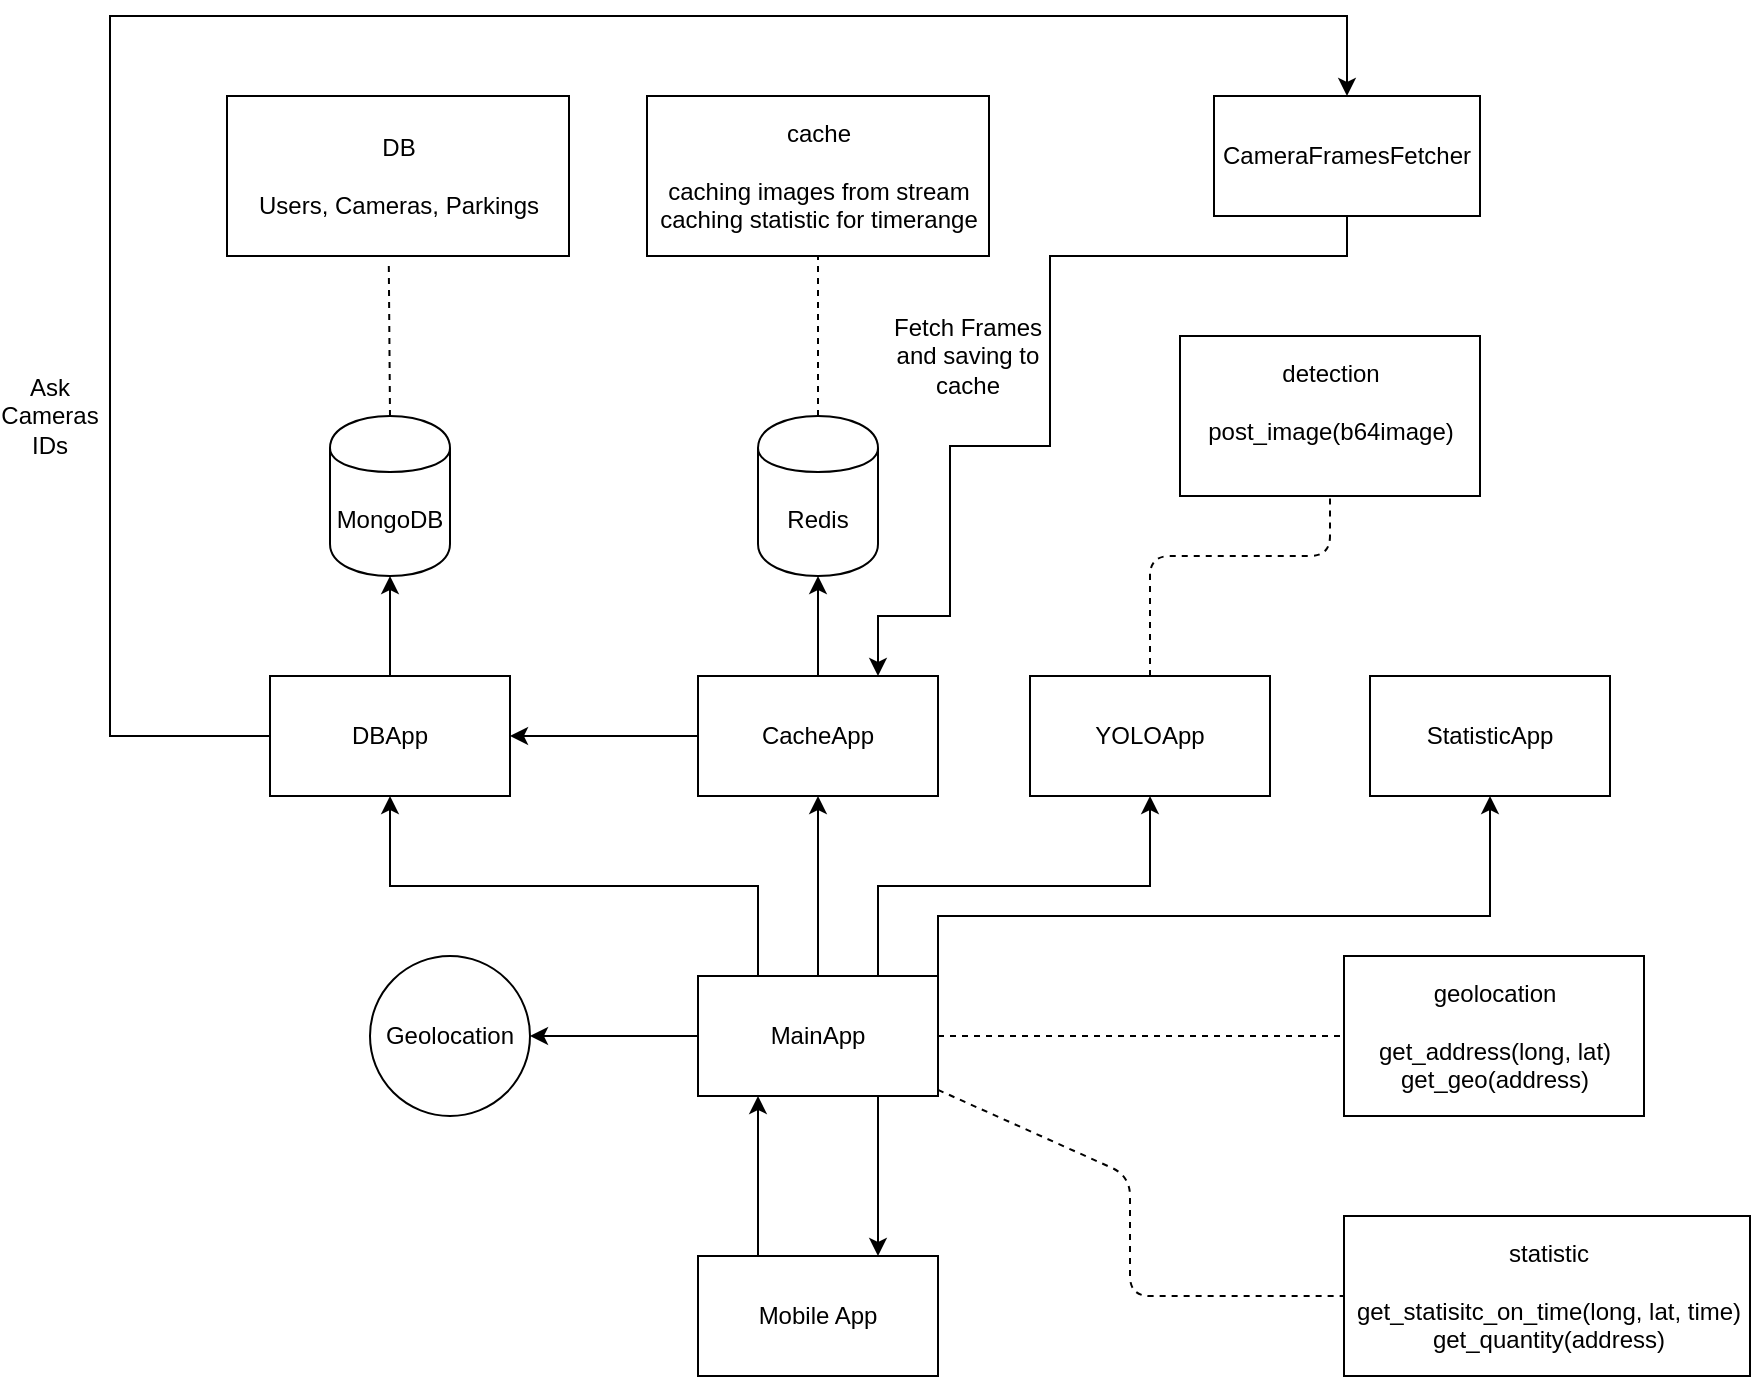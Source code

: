 <mxfile version="13.3.1" type="device"><diagram id="NIFeJiOtd8Y0fiY2GfI-" name="Page-1"><mxGraphModel dx="1422" dy="2031" grid="1" gridSize="10" guides="1" tooltips="1" connect="1" arrows="1" fold="1" page="1" pageScale="1" pageWidth="827" pageHeight="1169" math="0" shadow="0"><root><mxCell id="0"/><mxCell id="1" parent="0"/><mxCell id="oYIXmTs4V15snj8VmOu9-6" style="edgeStyle=orthogonalEdgeStyle;rounded=0;orthogonalLoop=1;jettySize=auto;html=1;exitX=0.25;exitY=0;exitDx=0;exitDy=0;entryX=0.25;entryY=1;entryDx=0;entryDy=0;" parent="1" source="oYIXmTs4V15snj8VmOu9-1" target="oYIXmTs4V15snj8VmOu9-2" edge="1"><mxGeometry relative="1" as="geometry"/></mxCell><mxCell id="oYIXmTs4V15snj8VmOu9-1" value="Mobile App" style="rounded=0;whiteSpace=wrap;html=1;" parent="1" vertex="1"><mxGeometry x="354" y="570" width="120" height="60" as="geometry"/></mxCell><mxCell id="oYIXmTs4V15snj8VmOu9-7" style="edgeStyle=orthogonalEdgeStyle;rounded=0;orthogonalLoop=1;jettySize=auto;html=1;exitX=0.75;exitY=1;exitDx=0;exitDy=0;entryX=0.75;entryY=0;entryDx=0;entryDy=0;" parent="1" source="oYIXmTs4V15snj8VmOu9-2" target="oYIXmTs4V15snj8VmOu9-1" edge="1"><mxGeometry relative="1" as="geometry"/></mxCell><mxCell id="oYIXmTs4V15snj8VmOu9-12" style="edgeStyle=orthogonalEdgeStyle;rounded=0;orthogonalLoop=1;jettySize=auto;html=1;exitX=0.25;exitY=0;exitDx=0;exitDy=0;entryX=0.5;entryY=1;entryDx=0;entryDy=0;" parent="1" source="oYIXmTs4V15snj8VmOu9-2" target="oYIXmTs4V15snj8VmOu9-3" edge="1"><mxGeometry relative="1" as="geometry"/></mxCell><mxCell id="oYIXmTs4V15snj8VmOu9-13" style="edgeStyle=orthogonalEdgeStyle;rounded=0;orthogonalLoop=1;jettySize=auto;html=1;exitX=0.5;exitY=0;exitDx=0;exitDy=0;entryX=0.5;entryY=1;entryDx=0;entryDy=0;" parent="1" source="oYIXmTs4V15snj8VmOu9-2" target="oYIXmTs4V15snj8VmOu9-4" edge="1"><mxGeometry relative="1" as="geometry"/></mxCell><mxCell id="oYIXmTs4V15snj8VmOu9-14" style="edgeStyle=orthogonalEdgeStyle;rounded=0;orthogonalLoop=1;jettySize=auto;html=1;exitX=0.75;exitY=0;exitDx=0;exitDy=0;entryX=0.5;entryY=1;entryDx=0;entryDy=0;" parent="1" source="oYIXmTs4V15snj8VmOu9-2" target="oYIXmTs4V15snj8VmOu9-5" edge="1"><mxGeometry relative="1" as="geometry"/></mxCell><mxCell id="oYIXmTs4V15snj8VmOu9-17" style="edgeStyle=orthogonalEdgeStyle;rounded=0;orthogonalLoop=1;jettySize=auto;html=1;exitX=0;exitY=0.5;exitDx=0;exitDy=0;entryX=1;entryY=0.5;entryDx=0;entryDy=0;" parent="1" source="oYIXmTs4V15snj8VmOu9-2" target="oYIXmTs4V15snj8VmOu9-8" edge="1"><mxGeometry relative="1" as="geometry"/></mxCell><mxCell id="oYIXmTs4V15snj8VmOu9-31" style="edgeStyle=orthogonalEdgeStyle;rounded=0;orthogonalLoop=1;jettySize=auto;html=1;exitX=1;exitY=0.25;exitDx=0;exitDy=0;entryX=0.5;entryY=1;entryDx=0;entryDy=0;" parent="1" source="oYIXmTs4V15snj8VmOu9-2" target="oYIXmTs4V15snj8VmOu9-30" edge="1"><mxGeometry relative="1" as="geometry"><Array as="points"><mxPoint x="474" y="400"/><mxPoint x="750" y="400"/></Array></mxGeometry></mxCell><mxCell id="oYIXmTs4V15snj8VmOu9-2" value="MainApp" style="rounded=0;whiteSpace=wrap;html=1;" parent="1" vertex="1"><mxGeometry x="354" y="430" width="120" height="60" as="geometry"/></mxCell><mxCell id="oYIXmTs4V15snj8VmOu9-16" style="edgeStyle=orthogonalEdgeStyle;rounded=0;orthogonalLoop=1;jettySize=auto;html=1;exitX=0.5;exitY=0;exitDx=0;exitDy=0;entryX=0.5;entryY=1;entryDx=0;entryDy=0;" parent="1" source="oYIXmTs4V15snj8VmOu9-3" target="oYIXmTs4V15snj8VmOu9-9" edge="1"><mxGeometry relative="1" as="geometry"/></mxCell><mxCell id="JEUAH3An7_L81zBNAz_T-3" style="edgeStyle=orthogonalEdgeStyle;rounded=0;orthogonalLoop=1;jettySize=auto;html=1;exitX=0;exitY=0.5;exitDx=0;exitDy=0;entryX=0.5;entryY=0;entryDx=0;entryDy=0;" edge="1" parent="1" source="oYIXmTs4V15snj8VmOu9-3" target="JEUAH3An7_L81zBNAz_T-1"><mxGeometry relative="1" as="geometry"><Array as="points"><mxPoint x="60" y="310"/><mxPoint x="60" y="-50"/><mxPoint x="679" y="-50"/></Array></mxGeometry></mxCell><mxCell id="oYIXmTs4V15snj8VmOu9-3" value="DBApp" style="rounded=0;whiteSpace=wrap;html=1;" parent="1" vertex="1"><mxGeometry x="140" y="280" width="120" height="60" as="geometry"/></mxCell><mxCell id="oYIXmTs4V15snj8VmOu9-15" style="edgeStyle=orthogonalEdgeStyle;rounded=0;orthogonalLoop=1;jettySize=auto;html=1;exitX=0.5;exitY=0;exitDx=0;exitDy=0;entryX=0.5;entryY=1;entryDx=0;entryDy=0;" parent="1" source="oYIXmTs4V15snj8VmOu9-4" target="oYIXmTs4V15snj8VmOu9-10" edge="1"><mxGeometry relative="1" as="geometry"/></mxCell><mxCell id="JEUAH3An7_L81zBNAz_T-6" style="edgeStyle=orthogonalEdgeStyle;rounded=0;orthogonalLoop=1;jettySize=auto;html=1;exitX=0;exitY=0.5;exitDx=0;exitDy=0;" edge="1" parent="1" source="oYIXmTs4V15snj8VmOu9-4" target="oYIXmTs4V15snj8VmOu9-3"><mxGeometry relative="1" as="geometry"/></mxCell><mxCell id="oYIXmTs4V15snj8VmOu9-4" value="CacheApp" style="rounded=0;whiteSpace=wrap;html=1;" parent="1" vertex="1"><mxGeometry x="354" y="280" width="120" height="60" as="geometry"/></mxCell><mxCell id="oYIXmTs4V15snj8VmOu9-5" value="YOLOApp" style="rounded=0;whiteSpace=wrap;html=1;" parent="1" vertex="1"><mxGeometry x="520" y="280" width="120" height="60" as="geometry"/></mxCell><mxCell id="oYIXmTs4V15snj8VmOu9-8" value="Geolocation" style="ellipse;whiteSpace=wrap;html=1;aspect=fixed;" parent="1" vertex="1"><mxGeometry x="190" y="420" width="80" height="80" as="geometry"/></mxCell><mxCell id="oYIXmTs4V15snj8VmOu9-9" value="MongoDB" style="shape=cylinder;whiteSpace=wrap;html=1;boundedLbl=1;backgroundOutline=1;" parent="1" vertex="1"><mxGeometry x="170" y="150" width="60" height="80" as="geometry"/></mxCell><mxCell id="oYIXmTs4V15snj8VmOu9-10" value="Redis" style="shape=cylinder;whiteSpace=wrap;html=1;boundedLbl=1;backgroundOutline=1;" parent="1" vertex="1"><mxGeometry x="384" y="150" width="60" height="80" as="geometry"/></mxCell><mxCell id="oYIXmTs4V15snj8VmOu9-18" value="" style="endArrow=none;dashed=1;html=1;exitX=1;exitY=0.5;exitDx=0;exitDy=0;entryX=0;entryY=0.5;entryDx=0;entryDy=0;" parent="1" source="oYIXmTs4V15snj8VmOu9-2" target="oYIXmTs4V15snj8VmOu9-20" edge="1"><mxGeometry width="50" height="50" relative="1" as="geometry"><mxPoint x="520" y="480" as="sourcePoint"/><mxPoint x="650" y="460" as="targetPoint"/></mxGeometry></mxCell><mxCell id="oYIXmTs4V15snj8VmOu9-20" value="geolocation&lt;br&gt;&lt;br&gt;get_address(long, lat)&lt;br&gt;get_geo(address)" style="html=1;" parent="1" vertex="1"><mxGeometry x="677" y="420" width="150" height="80" as="geometry"/></mxCell><mxCell id="oYIXmTs4V15snj8VmOu9-22" value="" style="endArrow=none;dashed=1;html=1;entryX=0;entryY=0.5;entryDx=0;entryDy=0;" parent="1" source="oYIXmTs4V15snj8VmOu9-2" target="oYIXmTs4V15snj8VmOu9-23" edge="1"><mxGeometry width="50" height="50" relative="1" as="geometry"><mxPoint x="610" y="580" as="sourcePoint"/><mxPoint x="650" y="590" as="targetPoint"/><Array as="points"><mxPoint x="570" y="530"/><mxPoint x="570" y="590"/></Array></mxGeometry></mxCell><mxCell id="oYIXmTs4V15snj8VmOu9-23" value="statistic&lt;br&gt;&lt;br&gt;get_statisitc_on_time(long, lat, time)&lt;br&gt;get_quantity(address)" style="html=1;" parent="1" vertex="1"><mxGeometry x="677" y="550" width="203" height="80" as="geometry"/></mxCell><mxCell id="oYIXmTs4V15snj8VmOu9-26" value="detection&lt;br&gt;&lt;br&gt;post_image(b64image)&lt;br&gt;&lt;span style=&quot;color: rgba(0 , 0 , 0 , 0) ; font-family: monospace ; font-size: 0px&quot;&gt;%3CmxGraphModel%3E%3Croot%3E%3CmxCell%20id%3D%220%22%2F%3E%3CmxCell%20id%3D%221%22%20parent%3D%220%22%2F%3E%3CmxCell%20id%3D%222%22%20value%3D%22geolocation%26lt%3Bbr%26gt%3B%26lt%3Bbr%26gt%3Bget_address(long%2C%20lat)%26lt%3Bbr%26gt%3Bget_geo(address)%22%20style%3D%22html%3D1%3B%22%20vertex%3D%221%22%20parent%3D%221%22%3E%3CmxGeometry%20x%3D%22677%22%20y%3D%22420%22%20width%3D%22150%22%20height%3D%2280%22%20as%3D%22geometry%22%2F%3E%3C%2FmxCell%3E%3C%2Froot%3E%3C%2FmxGraphModel%3E&lt;/span&gt;" style="html=1;" parent="1" vertex="1"><mxGeometry x="595" y="110" width="150" height="80" as="geometry"/></mxCell><mxCell id="oYIXmTs4V15snj8VmOu9-29" value="" style="endArrow=none;dashed=1;html=1;entryX=0.5;entryY=1;entryDx=0;entryDy=0;exitX=0.5;exitY=0;exitDx=0;exitDy=0;" parent="1" source="oYIXmTs4V15snj8VmOu9-5" target="oYIXmTs4V15snj8VmOu9-26" edge="1"><mxGeometry width="50" height="50" relative="1" as="geometry"><mxPoint x="590" y="250" as="sourcePoint"/><mxPoint x="640" y="200" as="targetPoint"/><Array as="points"><mxPoint x="580" y="220"/><mxPoint x="670" y="220"/></Array></mxGeometry></mxCell><mxCell id="oYIXmTs4V15snj8VmOu9-30" value="StatisticApp" style="rounded=0;whiteSpace=wrap;html=1;" parent="1" vertex="1"><mxGeometry x="690" y="280" width="120" height="60" as="geometry"/></mxCell><mxCell id="oYIXmTs4V15snj8VmOu9-32" value="" style="endArrow=none;dashed=1;html=1;exitX=0.5;exitY=0;exitDx=0;exitDy=0;entryX=0.5;entryY=1;entryDx=0;entryDy=0;" parent="1" source="oYIXmTs4V15snj8VmOu9-10" target="oYIXmTs4V15snj8VmOu9-33" edge="1"><mxGeometry width="50" height="50" relative="1" as="geometry"><mxPoint x="390" y="140" as="sourcePoint"/><mxPoint x="414" y="80" as="targetPoint"/></mxGeometry></mxCell><mxCell id="oYIXmTs4V15snj8VmOu9-33" value="cache&lt;br&gt;&lt;br&gt;caching images from stream&lt;br&gt;caching statistic for timerange" style="html=1;" parent="1" vertex="1"><mxGeometry x="328.5" y="-10" width="171" height="80" as="geometry"/></mxCell><mxCell id="oYIXmTs4V15snj8VmOu9-34" value="DB&lt;br&gt;&lt;br&gt;Users, Cameras, Parkings" style="html=1;" parent="1" vertex="1"><mxGeometry x="118.5" y="-10" width="171" height="80" as="geometry"/></mxCell><mxCell id="oYIXmTs4V15snj8VmOu9-35" value="" style="endArrow=none;dashed=1;html=1;exitX=0.5;exitY=0;exitDx=0;exitDy=0;entryX=0.473;entryY=1.025;entryDx=0;entryDy=0;entryPerimeter=0;" parent="1" source="oYIXmTs4V15snj8VmOu9-9" target="oYIXmTs4V15snj8VmOu9-34" edge="1"><mxGeometry width="50" height="50" relative="1" as="geometry"><mxPoint x="424" y="160" as="sourcePoint"/><mxPoint x="424" y="80" as="targetPoint"/></mxGeometry></mxCell><mxCell id="JEUAH3An7_L81zBNAz_T-2" style="edgeStyle=orthogonalEdgeStyle;rounded=0;orthogonalLoop=1;jettySize=auto;html=1;exitX=0.5;exitY=1;exitDx=0;exitDy=0;entryX=0.75;entryY=0;entryDx=0;entryDy=0;" edge="1" parent="1" source="JEUAH3An7_L81zBNAz_T-1" target="oYIXmTs4V15snj8VmOu9-4"><mxGeometry relative="1" as="geometry"><Array as="points"><mxPoint x="679" y="70"/><mxPoint x="530" y="70"/><mxPoint x="530" y="165"/><mxPoint x="480" y="165"/><mxPoint x="480" y="250"/><mxPoint x="444" y="250"/></Array></mxGeometry></mxCell><mxCell id="JEUAH3An7_L81zBNAz_T-1" value="CameraFramesFetcher" style="rounded=0;whiteSpace=wrap;html=1;" vertex="1" parent="1"><mxGeometry x="612" y="-10" width="133" height="60" as="geometry"/></mxCell><mxCell id="JEUAH3An7_L81zBNAz_T-4" value="Ask Cameras IDs" style="text;html=1;strokeColor=none;fillColor=none;align=center;verticalAlign=middle;whiteSpace=wrap;rounded=0;" vertex="1" parent="1"><mxGeometry x="10" y="140" width="40" height="20" as="geometry"/></mxCell><mxCell id="JEUAH3An7_L81zBNAz_T-5" value="Fetch Frames and saving to cache" style="text;html=1;strokeColor=none;fillColor=none;align=center;verticalAlign=middle;whiteSpace=wrap;rounded=0;" vertex="1" parent="1"><mxGeometry x="444" y="110" width="90" height="20" as="geometry"/></mxCell></root></mxGraphModel></diagram></mxfile>